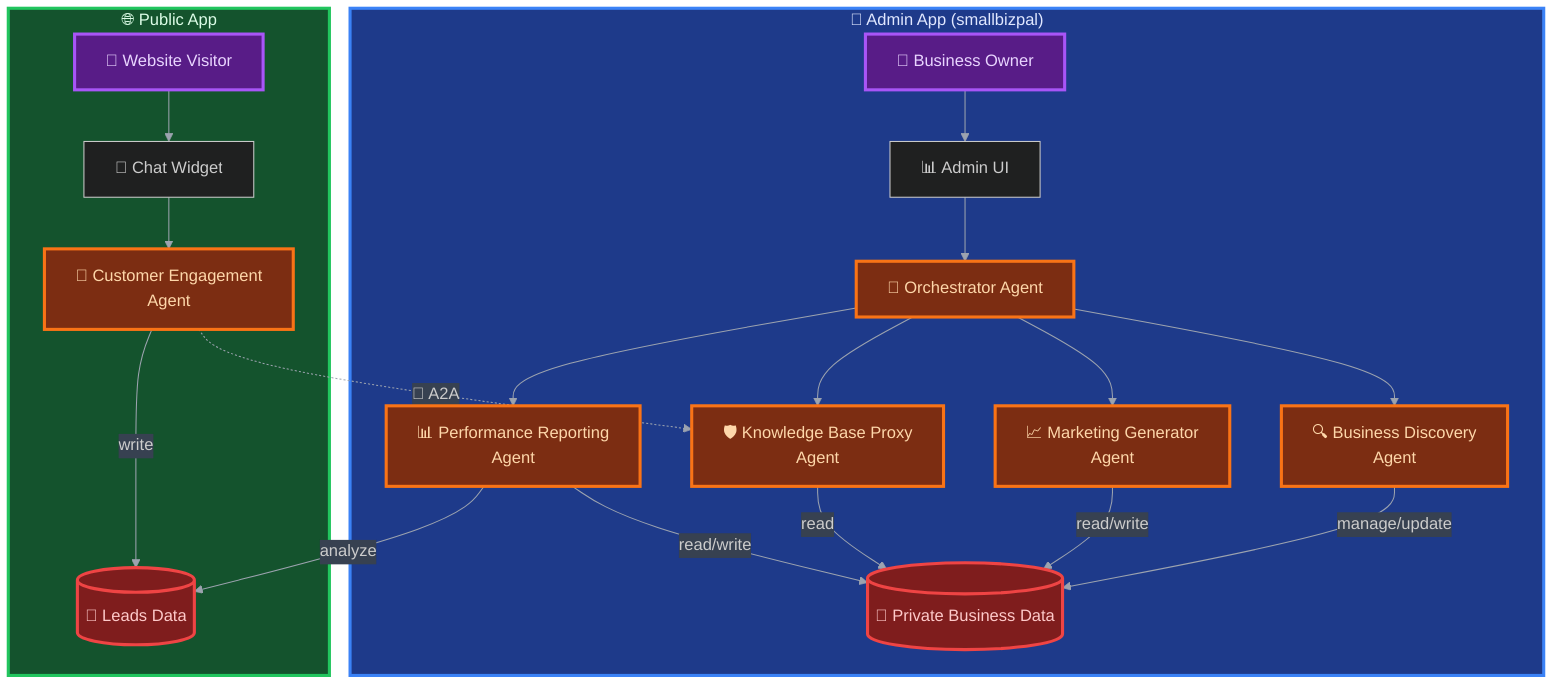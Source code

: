 %%{init: {'theme':'dark', 'themeVariables': {'primaryColor':'#1f2937','primaryTextColor':'#f9fafb','primaryBorderColor':'#6b7280','lineColor':'#9ca3af','edgeLabelBackground':'#374151','tertiaryColor':'#374151'}}}%%
graph TD
    subgraph AdminApp ["🔐 Admin App (smallbizpal)"]
        direction TB
        BusinessOwner["👤 Business Owner"] --> AdminUI["📊 Admin UI"]
        AdminUI --> Orchestrator["🎯 Orchestrator Agent"]
        
        Orchestrator --> BusinessDiscovery["🔍 Business Discovery<br/>Agent"]
        Orchestrator --> MarketingGen["📈 Marketing Generator<br/>Agent"]
        Orchestrator --> KBProxy["🛡️ Knowledge Base Proxy<br/>Agent"]
        Orchestrator --> PerformanceReport["📊 Performance Reporting<br/>Agent"]
        
        PerformanceReport -->|"read/write"| PrivateData
        KBProxy -->|"read"| PrivateData
        MarketingGen -->|"read/write"| PrivateData
        BusinessDiscovery -->|"manage/update"| PrivateData[("💾 Private Business Data")]
    end

    subgraph PublicApp ["🌐 Public App"]
        direction TB
        WebsiteVisitor["👥 Website Visitor"] --> ChatWidget["💬 Chat Widget"]
        ChatWidget --> CustomerAgent["🤖 Customer Engagement<br/>Agent"]
        
        CustomerAgent -->|"write"| LeadsDB[("🎯 Leads Data")]
    end
    
    %% Cross-lane A2A communication
    CustomerAgent -.->|"🔗 A2A"| KBProxy
    PerformanceReport -->|"analyze"| LeadsDB
    
    %% Dark Theme Styling
    classDef adminStyle fill:#1e3a8a,stroke:#3b82f6,stroke-width:3px,color:#e0e7ff
    classDef publicStyle fill:#14532d,stroke:#22c55e,stroke-width:3px,color:#dcfce7
    classDef agentStyle fill:#7c2d12,stroke:#f97316,stroke-width:3px,color:#fed7aa
    classDef dataStyle fill:#7f1d1d,stroke:#ef4444,stroke-width:3px,color:#fecaca
    classDef userStyle fill:#581c87,stroke:#a855f7,stroke-width:3px,color:#e9d5ff
    class AdminApp adminStyle
    class PublicApp publicStyle
    class Orchestrator,BusinessDiscovery,MarketingGen,KBProxy,PerformanceReport,CustomerAgent agentStyle
    class PrivateData,LeadsDB dataStyle
    class BusinessOwner,WebsiteVisitor userStyle